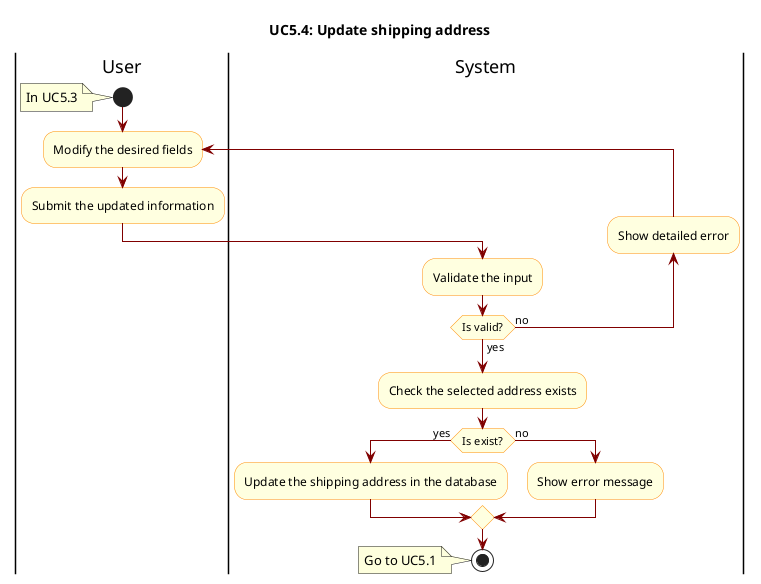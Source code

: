@startuml

skinparam ActivityBackgroundColor LightYellow
skinparam ActivityBorderColor DarkOrange
skinparam ArrowColor Maroon

title UC5.4: Update shipping address

|User|
start
note left
    In UC5.3
end note

|User|
repeat :Modify the desired fields;
:Submit the updated information;

|System|
:Validate the input;
backward :Show detailed error;
repeat while(Is valid?) is (no) not (yes)
:Check the selected address exists;

if(Is exist?) then (yes)
    :Update the shipping address in the database;
else(no)
    :Show error message;
endif

stop
note left
    Go to UC5.1
end note

@enduml
